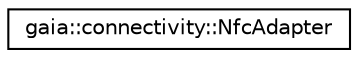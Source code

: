 digraph G
{
  edge [fontname="Helvetica",fontsize="10",labelfontname="Helvetica",labelfontsize="10"];
  node [fontname="Helvetica",fontsize="10",shape=record];
  rankdir=LR;
  Node1 [label="gaia::connectivity::NfcAdapter",height=0.2,width=0.4,color="black", fillcolor="white", style="filled",URL="$d4/d10/classgaia_1_1connectivity_1_1_nfc_adapter.html",tooltip="Represents the local NFC adapter."];
}
